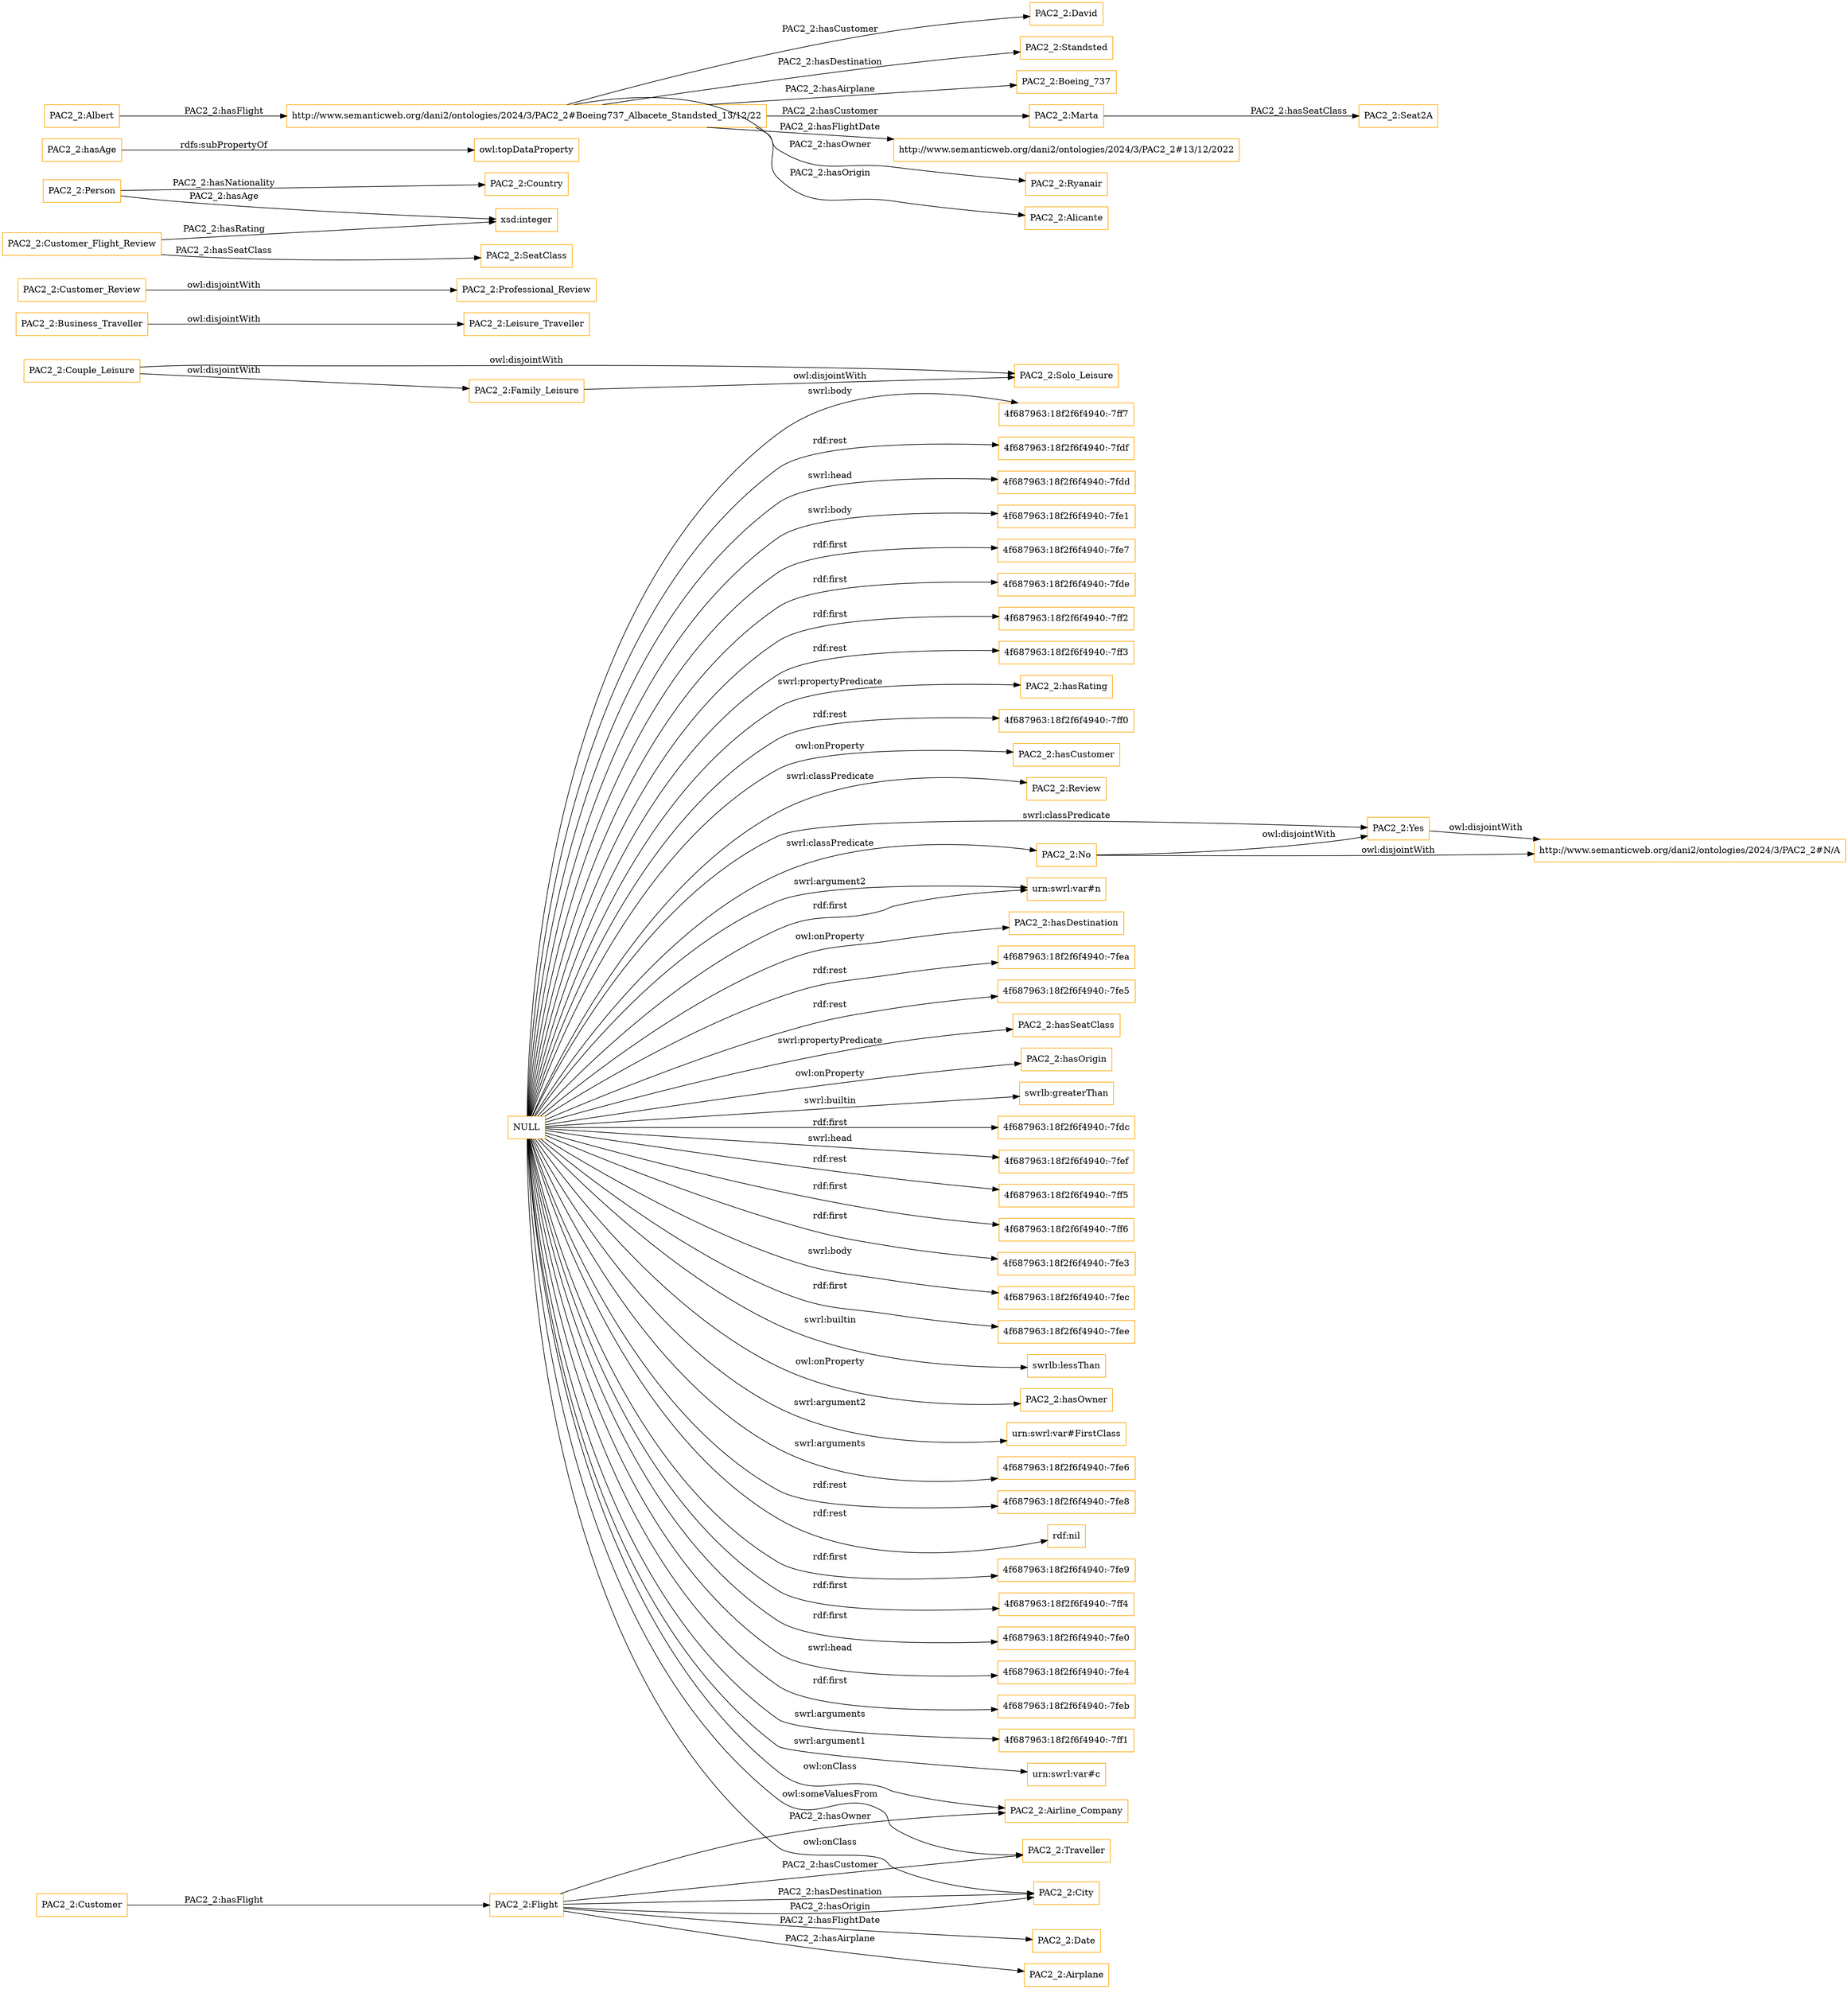 digraph ar2dtool_diagram { 
rankdir=LR;
size="1501"
node [shape = rectangle, color="orange"]; "PAC2_2:Date" "PAC2_2:Solo_Leisure" "PAC2_2:Airline_Company" "PAC2_2:Airplane" "http://www.semanticweb.org/dani2/ontologies/2024/3/PAC2_2#N/A" "PAC2_2:Leisure_Traveller" "PAC2_2:Professional_Review" "PAC2_2:Review" "PAC2_2:Couple_Leisure" "PAC2_2:Person" "PAC2_2:SeatClass" "PAC2_2:Business_Traveller" "PAC2_2:Flight" "PAC2_2:Traveller" "PAC2_2:Customer_Review" "PAC2_2:Yes" "PAC2_2:Country" "PAC2_2:City" "PAC2_2:Customer" "PAC2_2:Customer_Flight_Review" "PAC2_2:Family_Leisure" "PAC2_2:No" ; /*classes style*/
	"NULL" -> "urn:swrl:var#n" [ label = "rdf:first" ];
	"NULL" -> "urn:swrl:var#n" [ label = "swrl:argument2" ];
	"NULL" -> "PAC2_2:hasDestination" [ label = "owl:onProperty" ];
	"NULL" -> "4f687963:18f2f6f4940:-7fea" [ label = "rdf:rest" ];
	"NULL" -> "4f687963:18f2f6f4940:-7fe5" [ label = "rdf:rest" ];
	"NULL" -> "PAC2_2:hasSeatClass" [ label = "swrl:propertyPredicate" ];
	"NULL" -> "PAC2_2:hasOrigin" [ label = "owl:onProperty" ];
	"NULL" -> "swrlb:greaterThan" [ label = "swrl:builtin" ];
	"NULL" -> "PAC2_2:Airline_Company" [ label = "owl:onClass" ];
	"NULL" -> "4f687963:18f2f6f4940:-7fdc" [ label = "rdf:first" ];
	"NULL" -> "4f687963:18f2f6f4940:-7fef" [ label = "swrl:head" ];
	"NULL" -> "4f687963:18f2f6f4940:-7ff5" [ label = "rdf:rest" ];
	"NULL" -> "4f687963:18f2f6f4940:-7ff6" [ label = "rdf:first" ];
	"NULL" -> "PAC2_2:Yes" [ label = "swrl:classPredicate" ];
	"NULL" -> "PAC2_2:Traveller" [ label = "owl:someValuesFrom" ];
	"NULL" -> "4f687963:18f2f6f4940:-7fe3" [ label = "rdf:first" ];
	"NULL" -> "4f687963:18f2f6f4940:-7fec" [ label = "swrl:body" ];
	"NULL" -> "4f687963:18f2f6f4940:-7fee" [ label = "rdf:first" ];
	"NULL" -> "swrlb:lessThan" [ label = "swrl:builtin" ];
	"NULL" -> "PAC2_2:hasOwner" [ label = "owl:onProperty" ];
	"NULL" -> "urn:swrl:var#FirstClass" [ label = "swrl:argument2" ];
	"NULL" -> "4f687963:18f2f6f4940:-7fe6" [ label = "swrl:arguments" ];
	"NULL" -> "4f687963:18f2f6f4940:-7fe8" [ label = "rdf:rest" ];
	"NULL" -> "rdf:nil" [ label = "rdf:rest" ];
	"NULL" -> "4f687963:18f2f6f4940:-7fe9" [ label = "rdf:first" ];
	"NULL" -> "4f687963:18f2f6f4940:-7ff4" [ label = "rdf:first" ];
	"NULL" -> "4f687963:18f2f6f4940:-7fe0" [ label = "rdf:first" ];
	"NULL" -> "4f687963:18f2f6f4940:-7fe4" [ label = "swrl:head" ];
	"NULL" -> "4f687963:18f2f6f4940:-7feb" [ label = "rdf:first" ];
	"NULL" -> "4f687963:18f2f6f4940:-7ff1" [ label = "swrl:arguments" ];
	"NULL" -> "PAC2_2:Review" [ label = "swrl:classPredicate" ];
	"NULL" -> "PAC2_2:No" [ label = "swrl:classPredicate" ];
	"NULL" -> "urn:swrl:var#c" [ label = "swrl:argument1" ];
	"NULL" -> "4f687963:18f2f6f4940:-7ff7" [ label = "swrl:body" ];
	"NULL" -> "4f687963:18f2f6f4940:-7fdf" [ label = "rdf:rest" ];
	"NULL" -> "4f687963:18f2f6f4940:-7fdd" [ label = "swrl:head" ];
	"NULL" -> "4f687963:18f2f6f4940:-7fe1" [ label = "swrl:body" ];
	"NULL" -> "4f687963:18f2f6f4940:-7fe7" [ label = "rdf:first" ];
	"NULL" -> "4f687963:18f2f6f4940:-7fde" [ label = "rdf:first" ];
	"NULL" -> "4f687963:18f2f6f4940:-7ff2" [ label = "rdf:first" ];
	"NULL" -> "PAC2_2:City" [ label = "owl:onClass" ];
	"NULL" -> "4f687963:18f2f6f4940:-7ff3" [ label = "rdf:rest" ];
	"NULL" -> "PAC2_2:hasRating" [ label = "swrl:propertyPredicate" ];
	"NULL" -> "4f687963:18f2f6f4940:-7ff0" [ label = "rdf:rest" ];
	"NULL" -> "PAC2_2:hasCustomer" [ label = "owl:onProperty" ];
	"PAC2_2:Family_Leisure" -> "PAC2_2:Solo_Leisure" [ label = "owl:disjointWith" ];
	"PAC2_2:hasAge" -> "owl:topDataProperty" [ label = "rdfs:subPropertyOf" ];
	"PAC2_2:Business_Traveller" -> "PAC2_2:Leisure_Traveller" [ label = "owl:disjointWith" ];
	"PAC2_2:Couple_Leisure" -> "PAC2_2:Solo_Leisure" [ label = "owl:disjointWith" ];
	"PAC2_2:Couple_Leisure" -> "PAC2_2:Family_Leisure" [ label = "owl:disjointWith" ];
	"http://www.semanticweb.org/dani2/ontologies/2024/3/PAC2_2#Boeing737_Albacete_Standsted_13/12/22" -> "PAC2_2:David" [ label = "PAC2_2:hasCustomer" ];
	"http://www.semanticweb.org/dani2/ontologies/2024/3/PAC2_2#Boeing737_Albacete_Standsted_13/12/22" -> "PAC2_2:Standsted" [ label = "PAC2_2:hasDestination" ];
	"http://www.semanticweb.org/dani2/ontologies/2024/3/PAC2_2#Boeing737_Albacete_Standsted_13/12/22" -> "PAC2_2:Boeing_737" [ label = "PAC2_2:hasAirplane" ];
	"http://www.semanticweb.org/dani2/ontologies/2024/3/PAC2_2#Boeing737_Albacete_Standsted_13/12/22" -> "PAC2_2:Marta" [ label = "PAC2_2:hasCustomer" ];
	"http://www.semanticweb.org/dani2/ontologies/2024/3/PAC2_2#Boeing737_Albacete_Standsted_13/12/22" -> "http://www.semanticweb.org/dani2/ontologies/2024/3/PAC2_2#13/12/2022" [ label = "PAC2_2:hasFlightDate" ];
	"http://www.semanticweb.org/dani2/ontologies/2024/3/PAC2_2#Boeing737_Albacete_Standsted_13/12/22" -> "PAC2_2:Ryanair" [ label = "PAC2_2:hasOwner" ];
	"http://www.semanticweb.org/dani2/ontologies/2024/3/PAC2_2#Boeing737_Albacete_Standsted_13/12/22" -> "PAC2_2:Alicante" [ label = "PAC2_2:hasOrigin" ];
	"PAC2_2:Customer_Review" -> "PAC2_2:Professional_Review" [ label = "owl:disjointWith" ];
	"PAC2_2:Marta" -> "PAC2_2:Seat2A" [ label = "PAC2_2:hasSeatClass" ];
	"PAC2_2:Albert" -> "http://www.semanticweb.org/dani2/ontologies/2024/3/PAC2_2#Boeing737_Albacete_Standsted_13/12/22" [ label = "PAC2_2:hasFlight" ];
	"PAC2_2:No" -> "http://www.semanticweb.org/dani2/ontologies/2024/3/PAC2_2#N/A" [ label = "owl:disjointWith" ];
	"PAC2_2:No" -> "PAC2_2:Yes" [ label = "owl:disjointWith" ];
	"PAC2_2:Yes" -> "http://www.semanticweb.org/dani2/ontologies/2024/3/PAC2_2#N/A" [ label = "owl:disjointWith" ];
	"PAC2_2:Flight" -> "PAC2_2:Date" [ label = "PAC2_2:hasFlightDate" ];
	"PAC2_2:Customer" -> "PAC2_2:Flight" [ label = "PAC2_2:hasFlight" ];
	"PAC2_2:Person" -> "xsd:integer" [ label = "PAC2_2:hasAge" ];
	"PAC2_2:Flight" -> "PAC2_2:Traveller" [ label = "PAC2_2:hasCustomer" ];
	"PAC2_2:Customer_Flight_Review" -> "xsd:integer" [ label = "PAC2_2:hasRating" ];
	"PAC2_2:Flight" -> "PAC2_2:City" [ label = "PAC2_2:hasDestination" ];
	"PAC2_2:Flight" -> "PAC2_2:Airplane" [ label = "PAC2_2:hasAirplane" ];
	"PAC2_2:Person" -> "PAC2_2:Country" [ label = "PAC2_2:hasNationality" ];
	"PAC2_2:Flight" -> "PAC2_2:Airline_Company" [ label = "PAC2_2:hasOwner" ];
	"PAC2_2:Customer_Flight_Review" -> "PAC2_2:SeatClass" [ label = "PAC2_2:hasSeatClass" ];
	"PAC2_2:Flight" -> "PAC2_2:City" [ label = "PAC2_2:hasOrigin" ];

}
